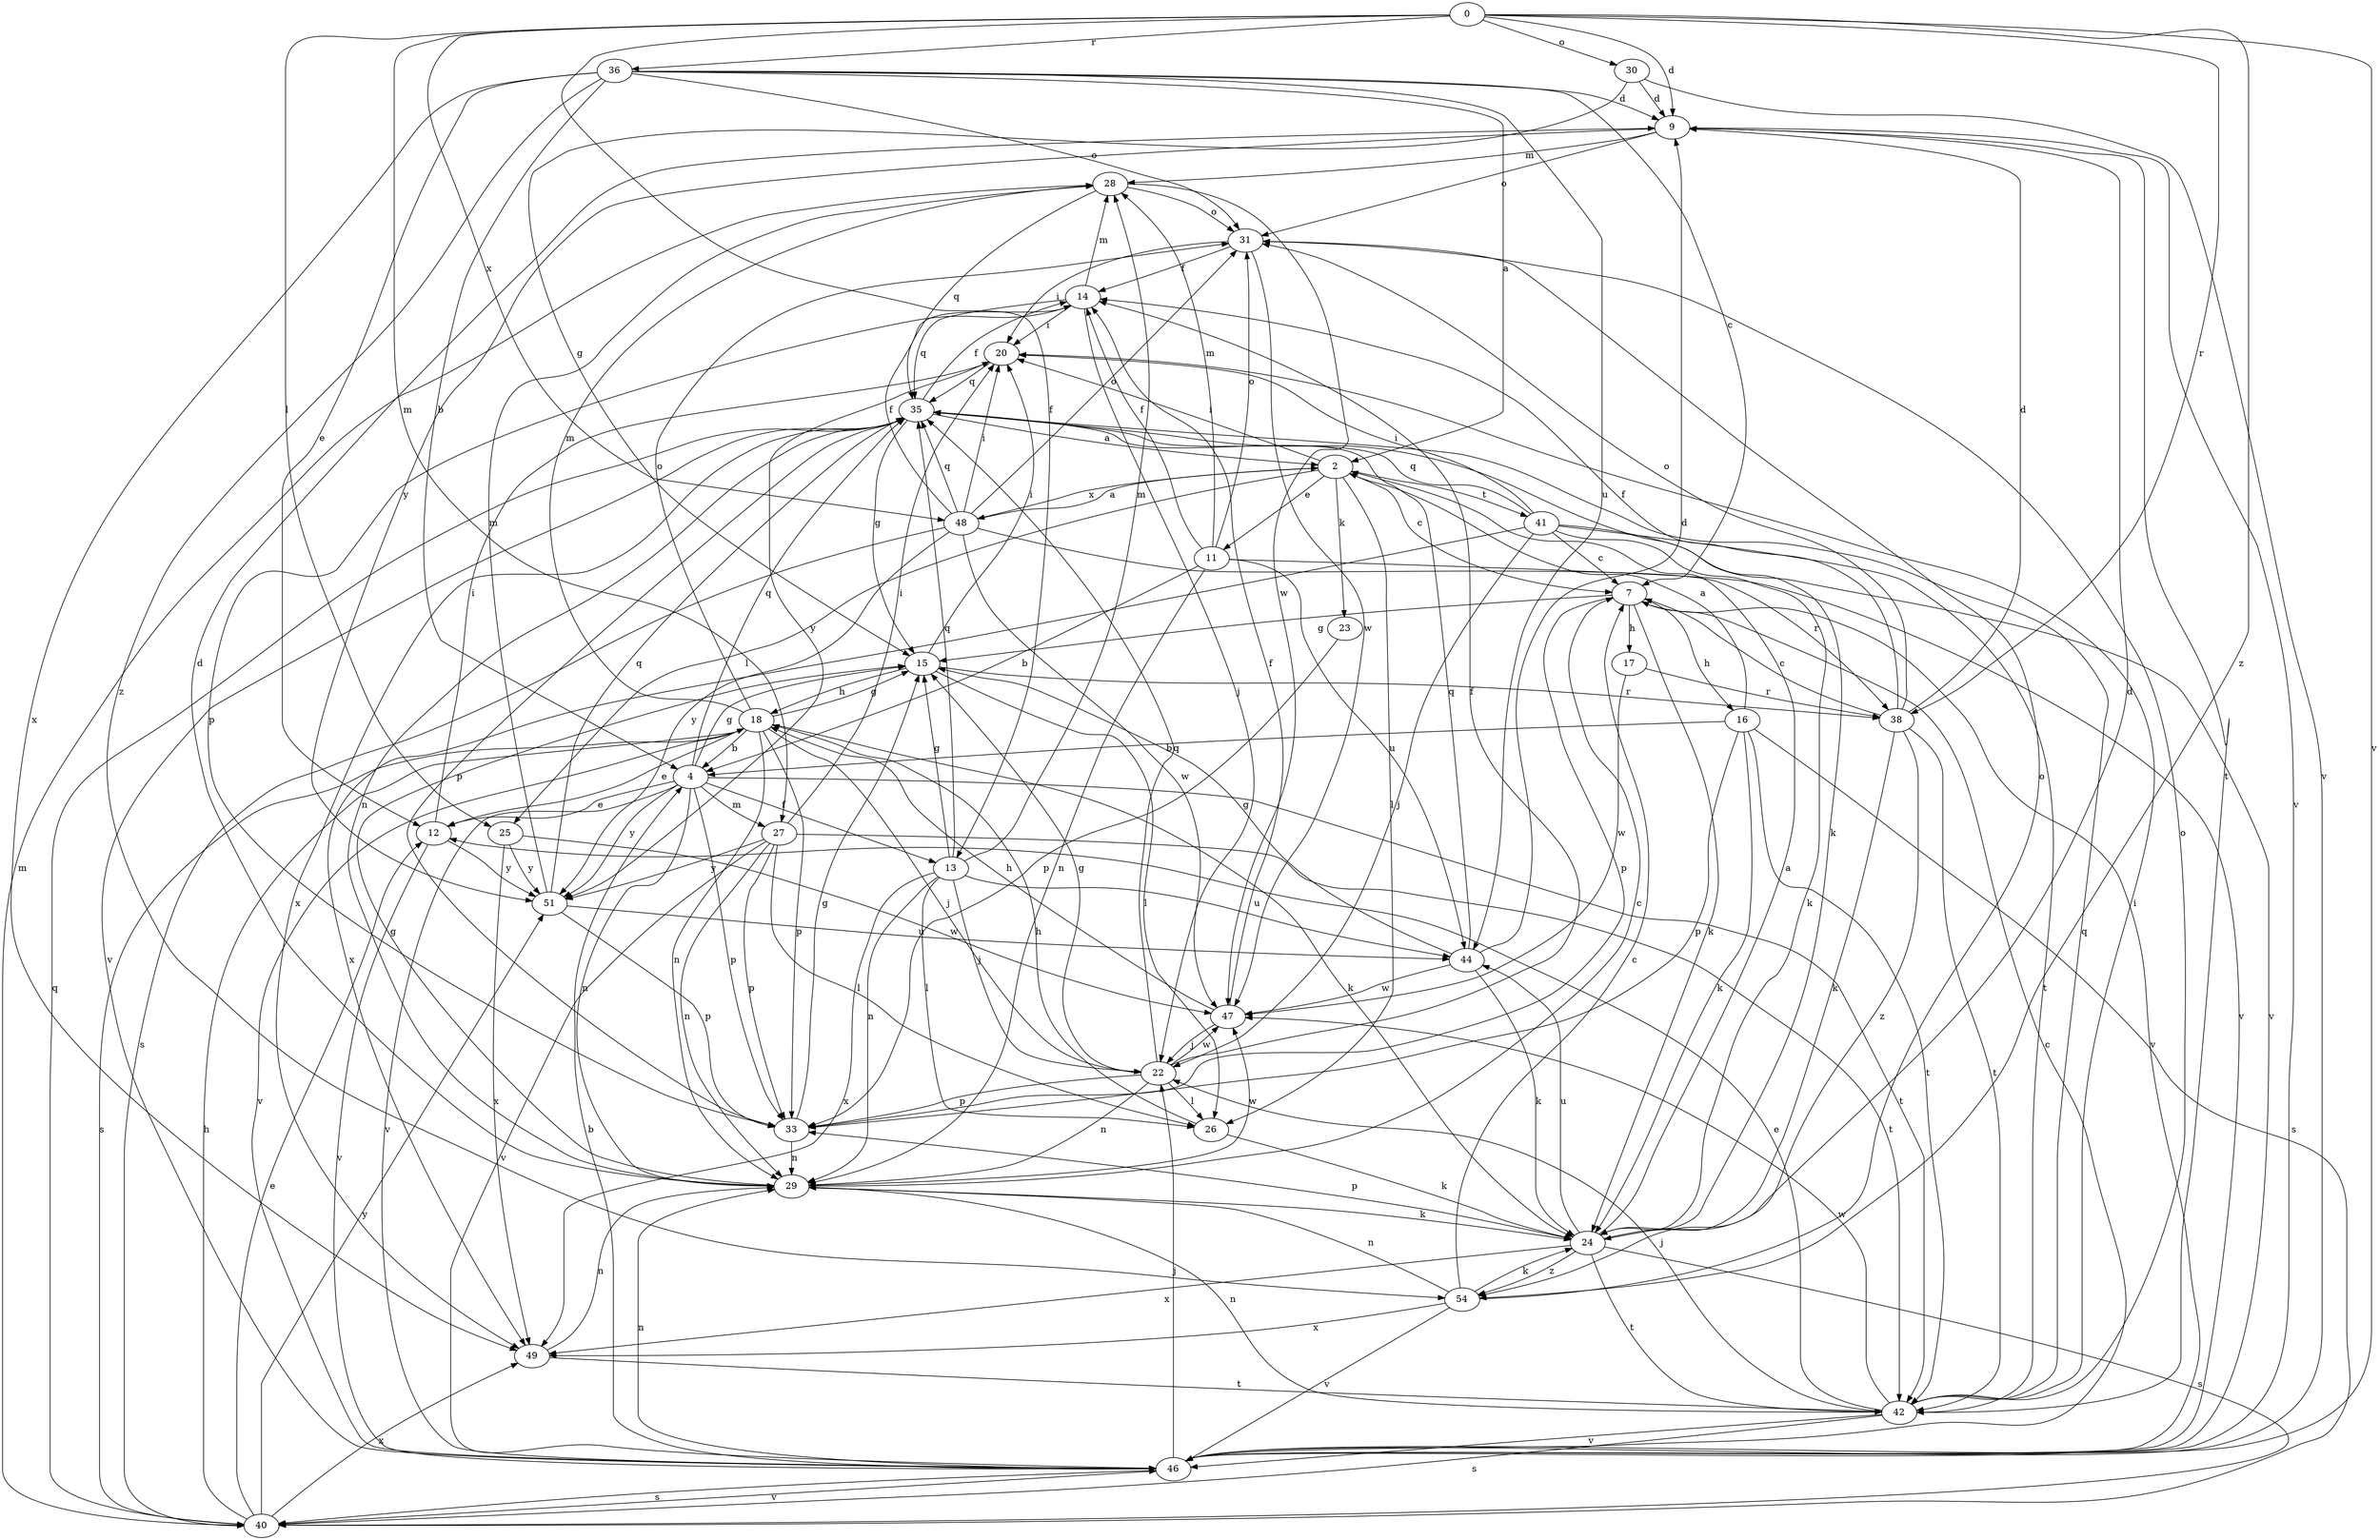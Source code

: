 strict digraph  {
0;
2;
4;
7;
9;
11;
12;
13;
14;
15;
16;
17;
18;
20;
22;
23;
24;
25;
26;
27;
28;
29;
30;
31;
33;
35;
36;
38;
40;
41;
42;
44;
46;
47;
48;
49;
51;
54;
0 -> 9  [label=d];
0 -> 13  [label=f];
0 -> 25  [label=l];
0 -> 27  [label=m];
0 -> 30  [label=o];
0 -> 36  [label=r];
0 -> 38  [label=r];
0 -> 46  [label=v];
0 -> 48  [label=x];
0 -> 54  [label=z];
2 -> 7  [label=c];
2 -> 11  [label=e];
2 -> 20  [label=i];
2 -> 23  [label=k];
2 -> 25  [label=l];
2 -> 26  [label=l];
2 -> 41  [label=t];
2 -> 48  [label=x];
4 -> 12  [label=e];
4 -> 13  [label=f];
4 -> 15  [label=g];
4 -> 27  [label=m];
4 -> 29  [label=n];
4 -> 33  [label=p];
4 -> 35  [label=q];
4 -> 42  [label=t];
4 -> 46  [label=v];
4 -> 51  [label=y];
7 -> 15  [label=g];
7 -> 16  [label=h];
7 -> 17  [label=h];
7 -> 24  [label=k];
7 -> 33  [label=p];
7 -> 46  [label=v];
9 -> 28  [label=m];
9 -> 31  [label=o];
9 -> 42  [label=t];
9 -> 46  [label=v];
9 -> 51  [label=y];
11 -> 4  [label=b];
11 -> 14  [label=f];
11 -> 28  [label=m];
11 -> 29  [label=n];
11 -> 31  [label=o];
11 -> 44  [label=u];
11 -> 46  [label=v];
12 -> 20  [label=i];
12 -> 46  [label=v];
12 -> 51  [label=y];
13 -> 15  [label=g];
13 -> 22  [label=j];
13 -> 26  [label=l];
13 -> 28  [label=m];
13 -> 29  [label=n];
13 -> 35  [label=q];
13 -> 44  [label=u];
13 -> 49  [label=x];
14 -> 20  [label=i];
14 -> 22  [label=j];
14 -> 28  [label=m];
14 -> 33  [label=p];
14 -> 35  [label=q];
15 -> 18  [label=h];
15 -> 20  [label=i];
15 -> 26  [label=l];
15 -> 38  [label=r];
16 -> 2  [label=a];
16 -> 4  [label=b];
16 -> 24  [label=k];
16 -> 33  [label=p];
16 -> 40  [label=s];
16 -> 42  [label=t];
17 -> 38  [label=r];
17 -> 47  [label=w];
18 -> 4  [label=b];
18 -> 12  [label=e];
18 -> 15  [label=g];
18 -> 22  [label=j];
18 -> 24  [label=k];
18 -> 28  [label=m];
18 -> 29  [label=n];
18 -> 31  [label=o];
18 -> 33  [label=p];
18 -> 40  [label=s];
18 -> 46  [label=v];
20 -> 35  [label=q];
20 -> 51  [label=y];
22 -> 14  [label=f];
22 -> 15  [label=g];
22 -> 26  [label=l];
22 -> 29  [label=n];
22 -> 33  [label=p];
22 -> 35  [label=q];
22 -> 47  [label=w];
23 -> 33  [label=p];
24 -> 2  [label=a];
24 -> 9  [label=d];
24 -> 33  [label=p];
24 -> 40  [label=s];
24 -> 42  [label=t];
24 -> 44  [label=u];
24 -> 49  [label=x];
24 -> 54  [label=z];
25 -> 47  [label=w];
25 -> 49  [label=x];
25 -> 51  [label=y];
26 -> 18  [label=h];
26 -> 24  [label=k];
27 -> 20  [label=i];
27 -> 26  [label=l];
27 -> 29  [label=n];
27 -> 33  [label=p];
27 -> 42  [label=t];
27 -> 46  [label=v];
27 -> 51  [label=y];
28 -> 31  [label=o];
28 -> 35  [label=q];
28 -> 47  [label=w];
29 -> 7  [label=c];
29 -> 9  [label=d];
29 -> 15  [label=g];
29 -> 24  [label=k];
29 -> 47  [label=w];
30 -> 9  [label=d];
30 -> 15  [label=g];
30 -> 46  [label=v];
31 -> 14  [label=f];
31 -> 20  [label=i];
31 -> 47  [label=w];
33 -> 15  [label=g];
33 -> 29  [label=n];
35 -> 2  [label=a];
35 -> 14  [label=f];
35 -> 15  [label=g];
35 -> 24  [label=k];
35 -> 29  [label=n];
35 -> 33  [label=p];
35 -> 46  [label=v];
35 -> 49  [label=x];
36 -> 2  [label=a];
36 -> 4  [label=b];
36 -> 7  [label=c];
36 -> 9  [label=d];
36 -> 12  [label=e];
36 -> 31  [label=o];
36 -> 44  [label=u];
36 -> 49  [label=x];
36 -> 54  [label=z];
38 -> 7  [label=c];
38 -> 9  [label=d];
38 -> 14  [label=f];
38 -> 24  [label=k];
38 -> 31  [label=o];
38 -> 42  [label=t];
38 -> 54  [label=z];
40 -> 12  [label=e];
40 -> 18  [label=h];
40 -> 28  [label=m];
40 -> 35  [label=q];
40 -> 46  [label=v];
40 -> 49  [label=x];
40 -> 51  [label=y];
41 -> 7  [label=c];
41 -> 20  [label=i];
41 -> 22  [label=j];
41 -> 24  [label=k];
41 -> 35  [label=q];
41 -> 42  [label=t];
41 -> 46  [label=v];
41 -> 49  [label=x];
42 -> 12  [label=e];
42 -> 20  [label=i];
42 -> 22  [label=j];
42 -> 29  [label=n];
42 -> 31  [label=o];
42 -> 35  [label=q];
42 -> 40  [label=s];
42 -> 46  [label=v];
42 -> 47  [label=w];
44 -> 9  [label=d];
44 -> 15  [label=g];
44 -> 24  [label=k];
44 -> 35  [label=q];
44 -> 47  [label=w];
46 -> 4  [label=b];
46 -> 7  [label=c];
46 -> 22  [label=j];
46 -> 29  [label=n];
46 -> 40  [label=s];
47 -> 14  [label=f];
47 -> 18  [label=h];
47 -> 22  [label=j];
48 -> 2  [label=a];
48 -> 14  [label=f];
48 -> 20  [label=i];
48 -> 31  [label=o];
48 -> 35  [label=q];
48 -> 38  [label=r];
48 -> 40  [label=s];
48 -> 47  [label=w];
48 -> 51  [label=y];
49 -> 29  [label=n];
49 -> 42  [label=t];
51 -> 28  [label=m];
51 -> 33  [label=p];
51 -> 35  [label=q];
51 -> 44  [label=u];
54 -> 7  [label=c];
54 -> 24  [label=k];
54 -> 29  [label=n];
54 -> 31  [label=o];
54 -> 46  [label=v];
54 -> 49  [label=x];
}
